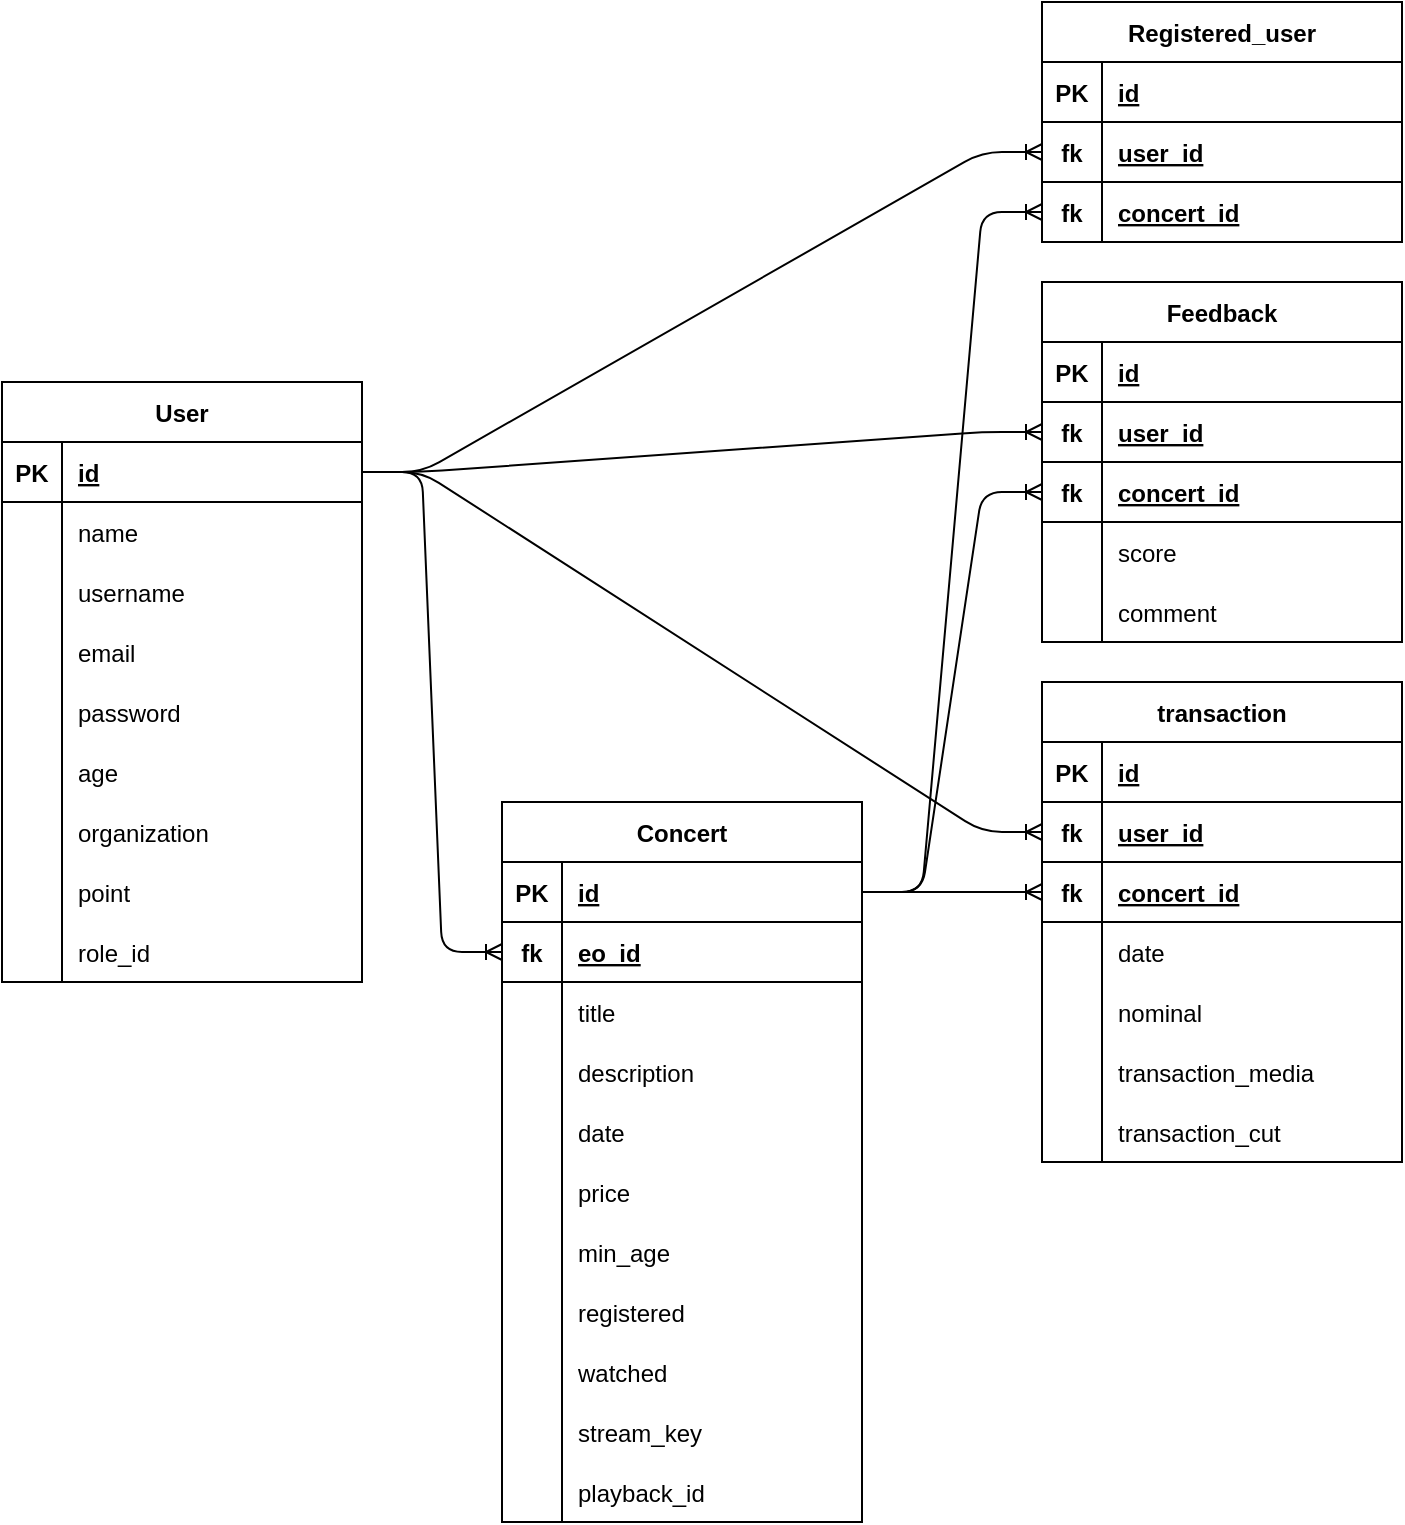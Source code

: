 <mxfile version="13.7.9" type="device"><diagram id="289aoKU1SkO0a2Dhedqb" name="Page-1"><mxGraphModel dx="868" dy="915" grid="1" gridSize="10" guides="1" tooltips="1" connect="1" arrows="1" fold="1" page="0" pageScale="1" pageWidth="850" pageHeight="1100" math="0" shadow="0"><root><mxCell id="0"/><mxCell id="1" parent="0"/><mxCell id="FfAV3dslwJQSL78X-hpX-55" style="edgeStyle=entityRelationEdgeStyle;orthogonalLoop=1;jettySize=auto;html=1;exitX=1;exitY=0.5;exitDx=0;exitDy=0;entryX=0;entryY=0.5;entryDx=0;entryDy=0;endArrow=ERoneToMany;fontSize=12;" parent="1" source="FfAV3dslwJQSL78X-hpX-2" target="FfAV3dslwJQSL78X-hpX-49" edge="1"><mxGeometry relative="1" as="geometry"/></mxCell><mxCell id="BCrbyeC83OzOymxAbKwZ-53" style="edgeStyle=entityRelationEdgeStyle;orthogonalLoop=1;jettySize=auto;html=1;exitX=1;exitY=0.5;exitDx=0;exitDy=0;entryX=0;entryY=0.5;entryDx=0;entryDy=0;endArrow=ERoneToMany;fontSize=12;" parent="1" source="FfAV3dslwJQSL78X-hpX-28" target="BCrbyeC83OzOymxAbKwZ-49" edge="1"><mxGeometry relative="1" as="geometry"/></mxCell><mxCell id="BCrbyeC83OzOymxAbKwZ-54" style="edgeStyle=entityRelationEdgeStyle;orthogonalLoop=1;jettySize=auto;html=1;exitX=1;exitY=0.5;exitDx=0;exitDy=0;entryX=0;entryY=0.5;entryDx=0;entryDy=0;endArrow=ERoneToMany;fontSize=12;" parent="1" source="FfAV3dslwJQSL78X-hpX-2" target="BCrbyeC83OzOymxAbKwZ-40" edge="1"><mxGeometry relative="1" as="geometry"/></mxCell><mxCell id="BCrbyeC83OzOymxAbKwZ-56" style="edgeStyle=entityRelationEdgeStyle;orthogonalLoop=1;jettySize=auto;html=1;exitX=1;exitY=0.5;exitDx=0;exitDy=0;entryX=0;entryY=0.5;entryDx=0;entryDy=0;endArrow=ERoneToMany;fontSize=12;" parent="1" source="FfAV3dslwJQSL78X-hpX-28" target="BCrbyeC83OzOymxAbKwZ-24" edge="1"><mxGeometry relative="1" as="geometry"/></mxCell><mxCell id="BCrbyeC83OzOymxAbKwZ-57" style="edgeStyle=entityRelationEdgeStyle;orthogonalLoop=1;jettySize=auto;html=1;exitX=1;exitY=0.5;exitDx=0;exitDy=0;entryX=0;entryY=0.5;entryDx=0;entryDy=0;endArrow=ERoneToMany;fontSize=12;" parent="1" source="FfAV3dslwJQSL78X-hpX-2" target="BCrbyeC83OzOymxAbKwZ-33" edge="1"><mxGeometry relative="1" as="geometry"/></mxCell><mxCell id="BCrbyeC83OzOymxAbKwZ-89" style="edgeStyle=entityRelationEdgeStyle;orthogonalLoop=1;jettySize=auto;html=1;exitX=1;exitY=0.5;exitDx=0;exitDy=0;entryX=0;entryY=0.5;entryDx=0;entryDy=0;endArrow=ERoneToMany;fontSize=12;" parent="1" source="FfAV3dslwJQSL78X-hpX-2" target="BCrbyeC83OzOymxAbKwZ-68" edge="1"><mxGeometry relative="1" as="geometry"/></mxCell><mxCell id="BCrbyeC83OzOymxAbKwZ-90" style="edgeStyle=entityRelationEdgeStyle;orthogonalLoop=1;jettySize=auto;html=1;exitX=1;exitY=0.5;exitDx=0;exitDy=0;entryX=0;entryY=0.5;entryDx=0;entryDy=0;endArrow=ERoneToMany;fontSize=12;" parent="1" source="FfAV3dslwJQSL78X-hpX-28" target="BCrbyeC83OzOymxAbKwZ-86" edge="1"><mxGeometry relative="1" as="geometry"/></mxCell><mxCell id="FfAV3dslwJQSL78X-hpX-1" value="User" style="shape=table;startSize=30;container=1;collapsible=1;childLayout=tableLayout;fixedRows=1;rowLines=0;fontStyle=1;align=center;resizeLast=1;" parent="1" vertex="1"><mxGeometry x="40" y="150" width="180" height="300" as="geometry"/></mxCell><mxCell id="FfAV3dslwJQSL78X-hpX-2" value="" style="shape=partialRectangle;collapsible=0;dropTarget=0;pointerEvents=0;fillColor=none;top=0;left=0;bottom=1;right=0;points=[[0,0.5],[1,0.5]];portConstraint=eastwest;" parent="FfAV3dslwJQSL78X-hpX-1" vertex="1"><mxGeometry y="30" width="180" height="30" as="geometry"/></mxCell><mxCell id="FfAV3dslwJQSL78X-hpX-3" value="PK" style="shape=partialRectangle;connectable=0;fillColor=none;top=0;left=0;bottom=0;right=0;fontStyle=1;overflow=hidden;" parent="FfAV3dslwJQSL78X-hpX-2" vertex="1"><mxGeometry width="30" height="30" as="geometry"/></mxCell><mxCell id="FfAV3dslwJQSL78X-hpX-4" value="id" style="shape=partialRectangle;connectable=0;fillColor=none;top=0;left=0;bottom=0;right=0;align=left;spacingLeft=6;fontStyle=5;overflow=hidden;" parent="FfAV3dslwJQSL78X-hpX-2" vertex="1"><mxGeometry x="30" width="150" height="30" as="geometry"/></mxCell><mxCell id="FfAV3dslwJQSL78X-hpX-5" value="" style="shape=partialRectangle;collapsible=0;dropTarget=0;pointerEvents=0;fillColor=none;top=0;left=0;bottom=0;right=0;points=[[0,0.5],[1,0.5]];portConstraint=eastwest;" parent="FfAV3dslwJQSL78X-hpX-1" vertex="1"><mxGeometry y="60" width="180" height="30" as="geometry"/></mxCell><mxCell id="FfAV3dslwJQSL78X-hpX-6" value="" style="shape=partialRectangle;connectable=0;fillColor=none;top=0;left=0;bottom=0;right=0;editable=1;overflow=hidden;" parent="FfAV3dslwJQSL78X-hpX-5" vertex="1"><mxGeometry width="30" height="30" as="geometry"/></mxCell><mxCell id="FfAV3dslwJQSL78X-hpX-7" value="name" style="shape=partialRectangle;connectable=0;fillColor=none;top=0;left=0;bottom=0;right=0;align=left;spacingLeft=6;overflow=hidden;" parent="FfAV3dslwJQSL78X-hpX-5" vertex="1"><mxGeometry x="30" width="150" height="30" as="geometry"/></mxCell><mxCell id="FfAV3dslwJQSL78X-hpX-15" value="" style="shape=partialRectangle;collapsible=0;dropTarget=0;pointerEvents=0;fillColor=none;top=0;left=0;bottom=0;right=0;points=[[0,0.5],[1,0.5]];portConstraint=eastwest;" parent="FfAV3dslwJQSL78X-hpX-1" vertex="1"><mxGeometry y="90" width="180" height="30" as="geometry"/></mxCell><mxCell id="FfAV3dslwJQSL78X-hpX-16" value="" style="shape=partialRectangle;connectable=0;fillColor=none;top=0;left=0;bottom=0;right=0;editable=1;overflow=hidden;" parent="FfAV3dslwJQSL78X-hpX-15" vertex="1"><mxGeometry width="30" height="30" as="geometry"/></mxCell><mxCell id="FfAV3dslwJQSL78X-hpX-17" value="username" style="shape=partialRectangle;connectable=0;fillColor=none;top=0;left=0;bottom=0;right=0;align=left;spacingLeft=6;overflow=hidden;" parent="FfAV3dslwJQSL78X-hpX-15" vertex="1"><mxGeometry x="30" width="150" height="30" as="geometry"/></mxCell><mxCell id="FfAV3dslwJQSL78X-hpX-18" value="" style="shape=partialRectangle;collapsible=0;dropTarget=0;pointerEvents=0;fillColor=none;top=0;left=0;bottom=0;right=0;points=[[0,0.5],[1,0.5]];portConstraint=eastwest;" parent="FfAV3dslwJQSL78X-hpX-1" vertex="1"><mxGeometry y="120" width="180" height="30" as="geometry"/></mxCell><mxCell id="FfAV3dslwJQSL78X-hpX-19" value="" style="shape=partialRectangle;connectable=0;fillColor=none;top=0;left=0;bottom=0;right=0;editable=1;overflow=hidden;" parent="FfAV3dslwJQSL78X-hpX-18" vertex="1"><mxGeometry width="30" height="30" as="geometry"/></mxCell><mxCell id="FfAV3dslwJQSL78X-hpX-20" value="email" style="shape=partialRectangle;connectable=0;fillColor=none;top=0;left=0;bottom=0;right=0;align=left;spacingLeft=6;overflow=hidden;" parent="FfAV3dslwJQSL78X-hpX-18" vertex="1"><mxGeometry x="30" width="150" height="30" as="geometry"/></mxCell><mxCell id="FfAV3dslwJQSL78X-hpX-21" value="" style="shape=partialRectangle;collapsible=0;dropTarget=0;pointerEvents=0;fillColor=none;top=0;left=0;bottom=0;right=0;points=[[0,0.5],[1,0.5]];portConstraint=eastwest;" parent="FfAV3dslwJQSL78X-hpX-1" vertex="1"><mxGeometry y="150" width="180" height="30" as="geometry"/></mxCell><mxCell id="FfAV3dslwJQSL78X-hpX-22" value="" style="shape=partialRectangle;connectable=0;fillColor=none;top=0;left=0;bottom=0;right=0;editable=1;overflow=hidden;" parent="FfAV3dslwJQSL78X-hpX-21" vertex="1"><mxGeometry width="30" height="30" as="geometry"/></mxCell><mxCell id="FfAV3dslwJQSL78X-hpX-23" value="password" style="shape=partialRectangle;connectable=0;fillColor=none;top=0;left=0;bottom=0;right=0;align=left;spacingLeft=6;overflow=hidden;" parent="FfAV3dslwJQSL78X-hpX-21" vertex="1"><mxGeometry x="30" width="150" height="30" as="geometry"/></mxCell><mxCell id="FfAV3dslwJQSL78X-hpX-24" value="" style="shape=partialRectangle;collapsible=0;dropTarget=0;pointerEvents=0;fillColor=none;top=0;left=0;bottom=0;right=0;points=[[0,0.5],[1,0.5]];portConstraint=eastwest;" parent="FfAV3dslwJQSL78X-hpX-1" vertex="1"><mxGeometry y="180" width="180" height="30" as="geometry"/></mxCell><mxCell id="FfAV3dslwJQSL78X-hpX-25" value="" style="shape=partialRectangle;connectable=0;fillColor=none;top=0;left=0;bottom=0;right=0;editable=1;overflow=hidden;" parent="FfAV3dslwJQSL78X-hpX-24" vertex="1"><mxGeometry width="30" height="30" as="geometry"/></mxCell><mxCell id="FfAV3dslwJQSL78X-hpX-26" value="age" style="shape=partialRectangle;connectable=0;fillColor=none;top=0;left=0;bottom=0;right=0;align=left;spacingLeft=6;overflow=hidden;" parent="FfAV3dslwJQSL78X-hpX-24" vertex="1"><mxGeometry x="30" width="150" height="30" as="geometry"/></mxCell><mxCell id="BCrbyeC83OzOymxAbKwZ-91" value="" style="shape=partialRectangle;collapsible=0;dropTarget=0;pointerEvents=0;fillColor=none;top=0;left=0;bottom=0;right=0;points=[[0,0.5],[1,0.5]];portConstraint=eastwest;" parent="FfAV3dslwJQSL78X-hpX-1" vertex="1"><mxGeometry y="210" width="180" height="30" as="geometry"/></mxCell><mxCell id="BCrbyeC83OzOymxAbKwZ-92" value="" style="shape=partialRectangle;connectable=0;fillColor=none;top=0;left=0;bottom=0;right=0;editable=1;overflow=hidden;" parent="BCrbyeC83OzOymxAbKwZ-91" vertex="1"><mxGeometry width="30" height="30" as="geometry"/></mxCell><mxCell id="BCrbyeC83OzOymxAbKwZ-93" value="organization" style="shape=partialRectangle;connectable=0;fillColor=none;top=0;left=0;bottom=0;right=0;align=left;spacingLeft=6;overflow=hidden;" parent="BCrbyeC83OzOymxAbKwZ-91" vertex="1"><mxGeometry x="30" width="150" height="30" as="geometry"/></mxCell><mxCell id="BCrbyeC83OzOymxAbKwZ-58" value="" style="shape=partialRectangle;collapsible=0;dropTarget=0;pointerEvents=0;fillColor=none;top=0;left=0;bottom=0;right=0;points=[[0,0.5],[1,0.5]];portConstraint=eastwest;" parent="FfAV3dslwJQSL78X-hpX-1" vertex="1"><mxGeometry y="240" width="180" height="30" as="geometry"/></mxCell><mxCell id="BCrbyeC83OzOymxAbKwZ-59" value="" style="shape=partialRectangle;connectable=0;fillColor=none;top=0;left=0;bottom=0;right=0;editable=1;overflow=hidden;" parent="BCrbyeC83OzOymxAbKwZ-58" vertex="1"><mxGeometry width="30" height="30" as="geometry"/></mxCell><mxCell id="BCrbyeC83OzOymxAbKwZ-60" value="point" style="shape=partialRectangle;connectable=0;fillColor=none;top=0;left=0;bottom=0;right=0;align=left;spacingLeft=6;overflow=hidden;" parent="BCrbyeC83OzOymxAbKwZ-58" vertex="1"><mxGeometry x="30" width="150" height="30" as="geometry"/></mxCell><mxCell id="FfAV3dslwJQSL78X-hpX-46" value="" style="shape=partialRectangle;collapsible=0;dropTarget=0;pointerEvents=0;fillColor=none;top=0;left=0;bottom=0;right=0;points=[[0,0.5],[1,0.5]];portConstraint=eastwest;" parent="FfAV3dslwJQSL78X-hpX-1" vertex="1"><mxGeometry y="270" width="180" height="30" as="geometry"/></mxCell><mxCell id="FfAV3dslwJQSL78X-hpX-47" value="" style="shape=partialRectangle;connectable=0;fillColor=none;top=0;left=0;bottom=0;right=0;editable=1;overflow=hidden;" parent="FfAV3dslwJQSL78X-hpX-46" vertex="1"><mxGeometry width="30" height="30" as="geometry"/></mxCell><mxCell id="FfAV3dslwJQSL78X-hpX-48" value="role_id" style="shape=partialRectangle;connectable=0;fillColor=none;top=0;left=0;bottom=0;right=0;align=left;spacingLeft=6;overflow=hidden;" parent="FfAV3dslwJQSL78X-hpX-46" vertex="1"><mxGeometry x="30" width="150" height="30" as="geometry"/></mxCell><mxCell id="FfAV3dslwJQSL78X-hpX-27" value="Concert" style="shape=table;startSize=30;container=1;collapsible=1;childLayout=tableLayout;fixedRows=1;rowLines=0;fontStyle=1;align=center;resizeLast=1;" parent="1" vertex="1"><mxGeometry x="290" y="360" width="180" height="360" as="geometry"/></mxCell><mxCell id="FfAV3dslwJQSL78X-hpX-28" value="" style="shape=partialRectangle;collapsible=0;dropTarget=0;pointerEvents=0;fillColor=none;top=0;left=0;bottom=1;right=0;points=[[0,0.5],[1,0.5]];portConstraint=eastwest;" parent="FfAV3dslwJQSL78X-hpX-27" vertex="1"><mxGeometry y="30" width="180" height="30" as="geometry"/></mxCell><mxCell id="FfAV3dslwJQSL78X-hpX-29" value="PK" style="shape=partialRectangle;connectable=0;fillColor=none;top=0;left=0;bottom=0;right=0;fontStyle=1;overflow=hidden;" parent="FfAV3dslwJQSL78X-hpX-28" vertex="1"><mxGeometry width="30" height="30" as="geometry"/></mxCell><mxCell id="FfAV3dslwJQSL78X-hpX-30" value="id" style="shape=partialRectangle;connectable=0;fillColor=none;top=0;left=0;bottom=0;right=0;align=left;spacingLeft=6;fontStyle=5;overflow=hidden;" parent="FfAV3dslwJQSL78X-hpX-28" vertex="1"><mxGeometry x="30" width="150" height="30" as="geometry"/></mxCell><mxCell id="FfAV3dslwJQSL78X-hpX-49" value="" style="shape=partialRectangle;collapsible=0;dropTarget=0;pointerEvents=0;fillColor=none;top=0;left=0;bottom=1;right=0;points=[[0,0.5],[1,0.5]];portConstraint=eastwest;" parent="FfAV3dslwJQSL78X-hpX-27" vertex="1"><mxGeometry y="60" width="180" height="30" as="geometry"/></mxCell><mxCell id="FfAV3dslwJQSL78X-hpX-50" value="fk" style="shape=partialRectangle;connectable=0;fillColor=none;top=0;left=0;bottom=0;right=0;fontStyle=1;overflow=hidden;" parent="FfAV3dslwJQSL78X-hpX-49" vertex="1"><mxGeometry width="30" height="30" as="geometry"/></mxCell><mxCell id="FfAV3dslwJQSL78X-hpX-51" value="eo_id" style="shape=partialRectangle;connectable=0;fillColor=none;top=0;left=0;bottom=0;right=0;align=left;spacingLeft=6;fontStyle=5;overflow=hidden;" parent="FfAV3dslwJQSL78X-hpX-49" vertex="1"><mxGeometry x="30" width="150" height="30" as="geometry"/></mxCell><mxCell id="FfAV3dslwJQSL78X-hpX-34" value="" style="shape=partialRectangle;collapsible=0;dropTarget=0;pointerEvents=0;fillColor=none;top=0;left=0;bottom=0;right=0;points=[[0,0.5],[1,0.5]];portConstraint=eastwest;" parent="FfAV3dslwJQSL78X-hpX-27" vertex="1"><mxGeometry y="90" width="180" height="30" as="geometry"/></mxCell><mxCell id="FfAV3dslwJQSL78X-hpX-35" value="" style="shape=partialRectangle;connectable=0;fillColor=none;top=0;left=0;bottom=0;right=0;editable=1;overflow=hidden;" parent="FfAV3dslwJQSL78X-hpX-34" vertex="1"><mxGeometry width="30" height="30" as="geometry"/></mxCell><mxCell id="FfAV3dslwJQSL78X-hpX-36" value="title" style="shape=partialRectangle;connectable=0;fillColor=none;top=0;left=0;bottom=0;right=0;align=left;spacingLeft=6;overflow=hidden;" parent="FfAV3dslwJQSL78X-hpX-34" vertex="1"><mxGeometry x="30" width="150" height="30" as="geometry"/></mxCell><mxCell id="FfAV3dslwJQSL78X-hpX-37" value="" style="shape=partialRectangle;collapsible=0;dropTarget=0;pointerEvents=0;fillColor=none;top=0;left=0;bottom=0;right=0;points=[[0,0.5],[1,0.5]];portConstraint=eastwest;" parent="FfAV3dslwJQSL78X-hpX-27" vertex="1"><mxGeometry y="120" width="180" height="30" as="geometry"/></mxCell><mxCell id="FfAV3dslwJQSL78X-hpX-38" value="" style="shape=partialRectangle;connectable=0;fillColor=none;top=0;left=0;bottom=0;right=0;editable=1;overflow=hidden;" parent="FfAV3dslwJQSL78X-hpX-37" vertex="1"><mxGeometry width="30" height="30" as="geometry"/></mxCell><mxCell id="FfAV3dslwJQSL78X-hpX-39" value="description" style="shape=partialRectangle;connectable=0;fillColor=none;top=0;left=0;bottom=0;right=0;align=left;spacingLeft=6;overflow=hidden;" parent="FfAV3dslwJQSL78X-hpX-37" vertex="1"><mxGeometry x="30" width="150" height="30" as="geometry"/></mxCell><mxCell id="FfAV3dslwJQSL78X-hpX-43" value="" style="shape=partialRectangle;collapsible=0;dropTarget=0;pointerEvents=0;fillColor=none;top=0;left=0;bottom=0;right=0;points=[[0,0.5],[1,0.5]];portConstraint=eastwest;" parent="FfAV3dslwJQSL78X-hpX-27" vertex="1"><mxGeometry y="150" width="180" height="30" as="geometry"/></mxCell><mxCell id="FfAV3dslwJQSL78X-hpX-44" value="" style="shape=partialRectangle;connectable=0;fillColor=none;top=0;left=0;bottom=0;right=0;editable=1;overflow=hidden;" parent="FfAV3dslwJQSL78X-hpX-43" vertex="1"><mxGeometry width="30" height="30" as="geometry"/></mxCell><mxCell id="FfAV3dslwJQSL78X-hpX-45" value="date" style="shape=partialRectangle;connectable=0;fillColor=none;top=0;left=0;bottom=0;right=0;align=left;spacingLeft=6;overflow=hidden;" parent="FfAV3dslwJQSL78X-hpX-43" vertex="1"><mxGeometry x="30" width="150" height="30" as="geometry"/></mxCell><mxCell id="FfAV3dslwJQSL78X-hpX-52" value="" style="shape=partialRectangle;collapsible=0;dropTarget=0;pointerEvents=0;fillColor=none;top=0;left=0;bottom=0;right=0;points=[[0,0.5],[1,0.5]];portConstraint=eastwest;" parent="FfAV3dslwJQSL78X-hpX-27" vertex="1"><mxGeometry y="180" width="180" height="30" as="geometry"/></mxCell><mxCell id="FfAV3dslwJQSL78X-hpX-53" value="" style="shape=partialRectangle;connectable=0;fillColor=none;top=0;left=0;bottom=0;right=0;editable=1;overflow=hidden;" parent="FfAV3dslwJQSL78X-hpX-52" vertex="1"><mxGeometry width="30" height="30" as="geometry"/></mxCell><mxCell id="FfAV3dslwJQSL78X-hpX-54" value="price" style="shape=partialRectangle;connectable=0;fillColor=none;top=0;left=0;bottom=0;right=0;align=left;spacingLeft=6;overflow=hidden;" parent="FfAV3dslwJQSL78X-hpX-52" vertex="1"><mxGeometry x="30" width="150" height="30" as="geometry"/></mxCell><mxCell id="BCrbyeC83OzOymxAbKwZ-61" value="" style="shape=partialRectangle;collapsible=0;dropTarget=0;pointerEvents=0;fillColor=none;top=0;left=0;bottom=0;right=0;points=[[0,0.5],[1,0.5]];portConstraint=eastwest;" parent="FfAV3dslwJQSL78X-hpX-27" vertex="1"><mxGeometry y="210" width="180" height="30" as="geometry"/></mxCell><mxCell id="BCrbyeC83OzOymxAbKwZ-62" value="" style="shape=partialRectangle;connectable=0;fillColor=none;top=0;left=0;bottom=0;right=0;editable=1;overflow=hidden;" parent="BCrbyeC83OzOymxAbKwZ-61" vertex="1"><mxGeometry width="30" height="30" as="geometry"/></mxCell><mxCell id="BCrbyeC83OzOymxAbKwZ-63" value="min_age" style="shape=partialRectangle;connectable=0;fillColor=none;top=0;left=0;bottom=0;right=0;align=left;spacingLeft=6;overflow=hidden;" parent="BCrbyeC83OzOymxAbKwZ-61" vertex="1"><mxGeometry x="30" width="150" height="30" as="geometry"/></mxCell><mxCell id="BCrbyeC83OzOymxAbKwZ-8" value="" style="shape=partialRectangle;collapsible=0;dropTarget=0;pointerEvents=0;fillColor=none;top=0;left=0;bottom=0;right=0;points=[[0,0.5],[1,0.5]];portConstraint=eastwest;" parent="FfAV3dslwJQSL78X-hpX-27" vertex="1"><mxGeometry y="240" width="180" height="30" as="geometry"/></mxCell><mxCell id="BCrbyeC83OzOymxAbKwZ-9" value="" style="shape=partialRectangle;connectable=0;fillColor=none;top=0;left=0;bottom=0;right=0;editable=1;overflow=hidden;" parent="BCrbyeC83OzOymxAbKwZ-8" vertex="1"><mxGeometry width="30" height="30" as="geometry"/></mxCell><mxCell id="BCrbyeC83OzOymxAbKwZ-10" value="registered" style="shape=partialRectangle;connectable=0;fillColor=none;top=0;left=0;bottom=0;right=0;align=left;spacingLeft=6;overflow=hidden;" parent="BCrbyeC83OzOymxAbKwZ-8" vertex="1"><mxGeometry x="30" width="150" height="30" as="geometry"/></mxCell><mxCell id="BCrbyeC83OzOymxAbKwZ-11" value="" style="shape=partialRectangle;collapsible=0;dropTarget=0;pointerEvents=0;fillColor=none;top=0;left=0;bottom=0;right=0;points=[[0,0.5],[1,0.5]];portConstraint=eastwest;" parent="FfAV3dslwJQSL78X-hpX-27" vertex="1"><mxGeometry y="270" width="180" height="30" as="geometry"/></mxCell><mxCell id="BCrbyeC83OzOymxAbKwZ-12" value="" style="shape=partialRectangle;connectable=0;fillColor=none;top=0;left=0;bottom=0;right=0;editable=1;overflow=hidden;" parent="BCrbyeC83OzOymxAbKwZ-11" vertex="1"><mxGeometry width="30" height="30" as="geometry"/></mxCell><mxCell id="BCrbyeC83OzOymxAbKwZ-13" value="watched" style="shape=partialRectangle;connectable=0;fillColor=none;top=0;left=0;bottom=0;right=0;align=left;spacingLeft=6;overflow=hidden;" parent="BCrbyeC83OzOymxAbKwZ-11" vertex="1"><mxGeometry x="30" width="150" height="30" as="geometry"/></mxCell><mxCell id="qLdjX1lJN4HqDeuk1J99-1" value="" style="shape=partialRectangle;collapsible=0;dropTarget=0;pointerEvents=0;fillColor=none;top=0;left=0;bottom=0;right=0;points=[[0,0.5],[1,0.5]];portConstraint=eastwest;" vertex="1" parent="FfAV3dslwJQSL78X-hpX-27"><mxGeometry y="300" width="180" height="30" as="geometry"/></mxCell><mxCell id="qLdjX1lJN4HqDeuk1J99-2" value="" style="shape=partialRectangle;connectable=0;fillColor=none;top=0;left=0;bottom=0;right=0;editable=1;overflow=hidden;" vertex="1" parent="qLdjX1lJN4HqDeuk1J99-1"><mxGeometry width="30" height="30" as="geometry"/></mxCell><mxCell id="qLdjX1lJN4HqDeuk1J99-3" value="stream_key" style="shape=partialRectangle;connectable=0;fillColor=none;top=0;left=0;bottom=0;right=0;align=left;spacingLeft=6;overflow=hidden;" vertex="1" parent="qLdjX1lJN4HqDeuk1J99-1"><mxGeometry x="30" width="150" height="30" as="geometry"/></mxCell><mxCell id="qLdjX1lJN4HqDeuk1J99-4" value="" style="shape=partialRectangle;collapsible=0;dropTarget=0;pointerEvents=0;fillColor=none;top=0;left=0;bottom=0;right=0;points=[[0,0.5],[1,0.5]];portConstraint=eastwest;" vertex="1" parent="FfAV3dslwJQSL78X-hpX-27"><mxGeometry y="330" width="180" height="30" as="geometry"/></mxCell><mxCell id="qLdjX1lJN4HqDeuk1J99-5" value="" style="shape=partialRectangle;connectable=0;fillColor=none;top=0;left=0;bottom=0;right=0;editable=1;overflow=hidden;" vertex="1" parent="qLdjX1lJN4HqDeuk1J99-4"><mxGeometry width="30" height="30" as="geometry"/></mxCell><mxCell id="qLdjX1lJN4HqDeuk1J99-6" value="playback_id" style="shape=partialRectangle;connectable=0;fillColor=none;top=0;left=0;bottom=0;right=0;align=left;spacingLeft=6;overflow=hidden;" vertex="1" parent="qLdjX1lJN4HqDeuk1J99-4"><mxGeometry x="30" width="150" height="30" as="geometry"/></mxCell><mxCell id="BCrbyeC83OzOymxAbKwZ-20" value="Feedback" style="shape=table;startSize=30;container=1;collapsible=1;childLayout=tableLayout;fixedRows=1;rowLines=0;fontStyle=1;align=center;resizeLast=1;" parent="1" vertex="1"><mxGeometry x="560" y="100" width="180" height="180" as="geometry"/></mxCell><mxCell id="BCrbyeC83OzOymxAbKwZ-21" value="" style="shape=partialRectangle;collapsible=0;dropTarget=0;pointerEvents=0;fillColor=none;top=0;left=0;bottom=1;right=0;points=[[0,0.5],[1,0.5]];portConstraint=eastwest;" parent="BCrbyeC83OzOymxAbKwZ-20" vertex="1"><mxGeometry y="30" width="180" height="30" as="geometry"/></mxCell><mxCell id="BCrbyeC83OzOymxAbKwZ-22" value="PK" style="shape=partialRectangle;connectable=0;fillColor=none;top=0;left=0;bottom=0;right=0;fontStyle=1;overflow=hidden;" parent="BCrbyeC83OzOymxAbKwZ-21" vertex="1"><mxGeometry width="30" height="30" as="geometry"/></mxCell><mxCell id="BCrbyeC83OzOymxAbKwZ-23" value="id" style="shape=partialRectangle;connectable=0;fillColor=none;top=0;left=0;bottom=0;right=0;align=left;spacingLeft=6;fontStyle=5;overflow=hidden;" parent="BCrbyeC83OzOymxAbKwZ-21" vertex="1"><mxGeometry x="30" width="150" height="30" as="geometry"/></mxCell><mxCell id="BCrbyeC83OzOymxAbKwZ-33" value="" style="shape=partialRectangle;collapsible=0;dropTarget=0;pointerEvents=0;fillColor=none;top=0;left=0;bottom=1;right=0;points=[[0,0.5],[1,0.5]];portConstraint=eastwest;" parent="BCrbyeC83OzOymxAbKwZ-20" vertex="1"><mxGeometry y="60" width="180" height="30" as="geometry"/></mxCell><mxCell id="BCrbyeC83OzOymxAbKwZ-34" value="fk" style="shape=partialRectangle;connectable=0;fillColor=none;top=0;left=0;bottom=0;right=0;fontStyle=1;overflow=hidden;" parent="BCrbyeC83OzOymxAbKwZ-33" vertex="1"><mxGeometry width="30" height="30" as="geometry"/></mxCell><mxCell id="BCrbyeC83OzOymxAbKwZ-35" value="user_id" style="shape=partialRectangle;connectable=0;fillColor=none;top=0;left=0;bottom=0;right=0;align=left;spacingLeft=6;fontStyle=5;overflow=hidden;" parent="BCrbyeC83OzOymxAbKwZ-33" vertex="1"><mxGeometry x="30" width="150" height="30" as="geometry"/></mxCell><mxCell id="BCrbyeC83OzOymxAbKwZ-24" value="" style="shape=partialRectangle;collapsible=0;dropTarget=0;pointerEvents=0;fillColor=none;top=0;left=0;bottom=1;right=0;points=[[0,0.5],[1,0.5]];portConstraint=eastwest;" parent="BCrbyeC83OzOymxAbKwZ-20" vertex="1"><mxGeometry y="90" width="180" height="30" as="geometry"/></mxCell><mxCell id="BCrbyeC83OzOymxAbKwZ-25" value="fk" style="shape=partialRectangle;connectable=0;fillColor=none;top=0;left=0;bottom=0;right=0;fontStyle=1;overflow=hidden;" parent="BCrbyeC83OzOymxAbKwZ-24" vertex="1"><mxGeometry width="30" height="30" as="geometry"/></mxCell><mxCell id="BCrbyeC83OzOymxAbKwZ-26" value="concert_id" style="shape=partialRectangle;connectable=0;fillColor=none;top=0;left=0;bottom=0;right=0;align=left;spacingLeft=6;fontStyle=5;overflow=hidden;" parent="BCrbyeC83OzOymxAbKwZ-24" vertex="1"><mxGeometry x="30" width="150" height="30" as="geometry"/></mxCell><mxCell id="BCrbyeC83OzOymxAbKwZ-27" value="" style="shape=partialRectangle;collapsible=0;dropTarget=0;pointerEvents=0;fillColor=none;top=0;left=0;bottom=0;right=0;points=[[0,0.5],[1,0.5]];portConstraint=eastwest;" parent="BCrbyeC83OzOymxAbKwZ-20" vertex="1"><mxGeometry y="120" width="180" height="30" as="geometry"/></mxCell><mxCell id="BCrbyeC83OzOymxAbKwZ-28" value="" style="shape=partialRectangle;connectable=0;fillColor=none;top=0;left=0;bottom=0;right=0;editable=1;overflow=hidden;" parent="BCrbyeC83OzOymxAbKwZ-27" vertex="1"><mxGeometry width="30" height="30" as="geometry"/></mxCell><mxCell id="BCrbyeC83OzOymxAbKwZ-29" value="score" style="shape=partialRectangle;connectable=0;fillColor=none;top=0;left=0;bottom=0;right=0;align=left;spacingLeft=6;overflow=hidden;" parent="BCrbyeC83OzOymxAbKwZ-27" vertex="1"><mxGeometry x="30" width="150" height="30" as="geometry"/></mxCell><mxCell id="BCrbyeC83OzOymxAbKwZ-30" value="" style="shape=partialRectangle;collapsible=0;dropTarget=0;pointerEvents=0;fillColor=none;top=0;left=0;bottom=0;right=0;points=[[0,0.5],[1,0.5]];portConstraint=eastwest;" parent="BCrbyeC83OzOymxAbKwZ-20" vertex="1"><mxGeometry y="150" width="180" height="30" as="geometry"/></mxCell><mxCell id="BCrbyeC83OzOymxAbKwZ-31" value="" style="shape=partialRectangle;connectable=0;fillColor=none;top=0;left=0;bottom=0;right=0;editable=1;overflow=hidden;" parent="BCrbyeC83OzOymxAbKwZ-30" vertex="1"><mxGeometry width="30" height="30" as="geometry"/></mxCell><mxCell id="BCrbyeC83OzOymxAbKwZ-32" value="comment" style="shape=partialRectangle;connectable=0;fillColor=none;top=0;left=0;bottom=0;right=0;align=left;spacingLeft=6;overflow=hidden;" parent="BCrbyeC83OzOymxAbKwZ-30" vertex="1"><mxGeometry x="30" width="150" height="30" as="geometry"/></mxCell><mxCell id="BCrbyeC83OzOymxAbKwZ-64" value="transaction" style="shape=table;startSize=30;container=1;collapsible=1;childLayout=tableLayout;fixedRows=1;rowLines=0;fontStyle=1;align=center;resizeLast=1;" parent="1" vertex="1"><mxGeometry x="560" y="300" width="180" height="240" as="geometry"/></mxCell><mxCell id="BCrbyeC83OzOymxAbKwZ-65" value="" style="shape=partialRectangle;collapsible=0;dropTarget=0;pointerEvents=0;fillColor=none;top=0;left=0;bottom=1;right=0;points=[[0,0.5],[1,0.5]];portConstraint=eastwest;" parent="BCrbyeC83OzOymxAbKwZ-64" vertex="1"><mxGeometry y="30" width="180" height="30" as="geometry"/></mxCell><mxCell id="BCrbyeC83OzOymxAbKwZ-66" value="PK" style="shape=partialRectangle;connectable=0;fillColor=none;top=0;left=0;bottom=0;right=0;fontStyle=1;overflow=hidden;" parent="BCrbyeC83OzOymxAbKwZ-65" vertex="1"><mxGeometry width="30" height="30" as="geometry"/></mxCell><mxCell id="BCrbyeC83OzOymxAbKwZ-67" value="id" style="shape=partialRectangle;connectable=0;fillColor=none;top=0;left=0;bottom=0;right=0;align=left;spacingLeft=6;fontStyle=5;overflow=hidden;" parent="BCrbyeC83OzOymxAbKwZ-65" vertex="1"><mxGeometry x="30" width="150" height="30" as="geometry"/></mxCell><mxCell id="BCrbyeC83OzOymxAbKwZ-68" value="" style="shape=partialRectangle;collapsible=0;dropTarget=0;pointerEvents=0;fillColor=none;top=0;left=0;bottom=1;right=0;points=[[0,0.5],[1,0.5]];portConstraint=eastwest;" parent="BCrbyeC83OzOymxAbKwZ-64" vertex="1"><mxGeometry y="60" width="180" height="30" as="geometry"/></mxCell><mxCell id="BCrbyeC83OzOymxAbKwZ-69" value="fk" style="shape=partialRectangle;connectable=0;fillColor=none;top=0;left=0;bottom=0;right=0;fontStyle=1;overflow=hidden;" parent="BCrbyeC83OzOymxAbKwZ-68" vertex="1"><mxGeometry width="30" height="30" as="geometry"/></mxCell><mxCell id="BCrbyeC83OzOymxAbKwZ-70" value="user_id" style="shape=partialRectangle;connectable=0;fillColor=none;top=0;left=0;bottom=0;right=0;align=left;spacingLeft=6;fontStyle=5;overflow=hidden;" parent="BCrbyeC83OzOymxAbKwZ-68" vertex="1"><mxGeometry x="30" width="150" height="30" as="geometry"/></mxCell><mxCell id="BCrbyeC83OzOymxAbKwZ-86" value="" style="shape=partialRectangle;collapsible=0;dropTarget=0;pointerEvents=0;fillColor=none;top=0;left=0;bottom=1;right=0;points=[[0,0.5],[1,0.5]];portConstraint=eastwest;" parent="BCrbyeC83OzOymxAbKwZ-64" vertex="1"><mxGeometry y="90" width="180" height="30" as="geometry"/></mxCell><mxCell id="BCrbyeC83OzOymxAbKwZ-87" value="fk" style="shape=partialRectangle;connectable=0;fillColor=none;top=0;left=0;bottom=0;right=0;fontStyle=1;overflow=hidden;" parent="BCrbyeC83OzOymxAbKwZ-86" vertex="1"><mxGeometry width="30" height="30" as="geometry"/></mxCell><mxCell id="BCrbyeC83OzOymxAbKwZ-88" value="concert_id" style="shape=partialRectangle;connectable=0;fillColor=none;top=0;left=0;bottom=0;right=0;align=left;spacingLeft=6;fontStyle=5;overflow=hidden;" parent="BCrbyeC83OzOymxAbKwZ-86" vertex="1"><mxGeometry x="30" width="150" height="30" as="geometry"/></mxCell><mxCell id="BCrbyeC83OzOymxAbKwZ-71" value="" style="shape=partialRectangle;collapsible=0;dropTarget=0;pointerEvents=0;fillColor=none;top=0;left=0;bottom=0;right=0;points=[[0,0.5],[1,0.5]];portConstraint=eastwest;" parent="BCrbyeC83OzOymxAbKwZ-64" vertex="1"><mxGeometry y="120" width="180" height="30" as="geometry"/></mxCell><mxCell id="BCrbyeC83OzOymxAbKwZ-72" value="" style="shape=partialRectangle;connectable=0;fillColor=none;top=0;left=0;bottom=0;right=0;editable=1;overflow=hidden;" parent="BCrbyeC83OzOymxAbKwZ-71" vertex="1"><mxGeometry width="30" height="30" as="geometry"/></mxCell><mxCell id="BCrbyeC83OzOymxAbKwZ-73" value="date" style="shape=partialRectangle;connectable=0;fillColor=none;top=0;left=0;bottom=0;right=0;align=left;spacingLeft=6;overflow=hidden;" parent="BCrbyeC83OzOymxAbKwZ-71" vertex="1"><mxGeometry x="30" width="150" height="30" as="geometry"/></mxCell><mxCell id="BCrbyeC83OzOymxAbKwZ-74" value="" style="shape=partialRectangle;collapsible=0;dropTarget=0;pointerEvents=0;fillColor=none;top=0;left=0;bottom=0;right=0;points=[[0,0.5],[1,0.5]];portConstraint=eastwest;" parent="BCrbyeC83OzOymxAbKwZ-64" vertex="1"><mxGeometry y="150" width="180" height="30" as="geometry"/></mxCell><mxCell id="BCrbyeC83OzOymxAbKwZ-75" value="" style="shape=partialRectangle;connectable=0;fillColor=none;top=0;left=0;bottom=0;right=0;editable=1;overflow=hidden;" parent="BCrbyeC83OzOymxAbKwZ-74" vertex="1"><mxGeometry width="30" height="30" as="geometry"/></mxCell><mxCell id="BCrbyeC83OzOymxAbKwZ-76" value="nominal" style="shape=partialRectangle;connectable=0;fillColor=none;top=0;left=0;bottom=0;right=0;align=left;spacingLeft=6;overflow=hidden;" parent="BCrbyeC83OzOymxAbKwZ-74" vertex="1"><mxGeometry x="30" width="150" height="30" as="geometry"/></mxCell><mxCell id="BCrbyeC83OzOymxAbKwZ-77" value="" style="shape=partialRectangle;collapsible=0;dropTarget=0;pointerEvents=0;fillColor=none;top=0;left=0;bottom=0;right=0;points=[[0,0.5],[1,0.5]];portConstraint=eastwest;" parent="BCrbyeC83OzOymxAbKwZ-64" vertex="1"><mxGeometry y="180" width="180" height="30" as="geometry"/></mxCell><mxCell id="BCrbyeC83OzOymxAbKwZ-78" value="" style="shape=partialRectangle;connectable=0;fillColor=none;top=0;left=0;bottom=0;right=0;editable=1;overflow=hidden;" parent="BCrbyeC83OzOymxAbKwZ-77" vertex="1"><mxGeometry width="30" height="30" as="geometry"/></mxCell><mxCell id="BCrbyeC83OzOymxAbKwZ-79" value="transaction_media" style="shape=partialRectangle;connectable=0;fillColor=none;top=0;left=0;bottom=0;right=0;align=left;spacingLeft=6;overflow=hidden;" parent="BCrbyeC83OzOymxAbKwZ-77" vertex="1"><mxGeometry x="30" width="150" height="30" as="geometry"/></mxCell><mxCell id="BCrbyeC83OzOymxAbKwZ-80" value="" style="shape=partialRectangle;collapsible=0;dropTarget=0;pointerEvents=0;fillColor=none;top=0;left=0;bottom=0;right=0;points=[[0,0.5],[1,0.5]];portConstraint=eastwest;" parent="BCrbyeC83OzOymxAbKwZ-64" vertex="1"><mxGeometry y="210" width="180" height="30" as="geometry"/></mxCell><mxCell id="BCrbyeC83OzOymxAbKwZ-81" value="" style="shape=partialRectangle;connectable=0;fillColor=none;top=0;left=0;bottom=0;right=0;editable=1;overflow=hidden;" parent="BCrbyeC83OzOymxAbKwZ-80" vertex="1"><mxGeometry width="30" height="30" as="geometry"/></mxCell><mxCell id="BCrbyeC83OzOymxAbKwZ-82" value="transaction_cut" style="shape=partialRectangle;connectable=0;fillColor=none;top=0;left=0;bottom=0;right=0;align=left;spacingLeft=6;overflow=hidden;" parent="BCrbyeC83OzOymxAbKwZ-80" vertex="1"><mxGeometry x="30" width="150" height="30" as="geometry"/></mxCell><mxCell id="BCrbyeC83OzOymxAbKwZ-36" value="Registered_user" style="shape=table;startSize=30;container=1;collapsible=1;childLayout=tableLayout;fixedRows=1;rowLines=0;fontStyle=1;align=center;resizeLast=1;" parent="1" vertex="1"><mxGeometry x="560" y="-40" width="180" height="120" as="geometry"/></mxCell><mxCell id="BCrbyeC83OzOymxAbKwZ-37" value="" style="shape=partialRectangle;collapsible=0;dropTarget=0;pointerEvents=0;fillColor=none;top=0;left=0;bottom=1;right=0;points=[[0,0.5],[1,0.5]];portConstraint=eastwest;" parent="BCrbyeC83OzOymxAbKwZ-36" vertex="1"><mxGeometry y="30" width="180" height="30" as="geometry"/></mxCell><mxCell id="BCrbyeC83OzOymxAbKwZ-38" value="PK" style="shape=partialRectangle;connectable=0;fillColor=none;top=0;left=0;bottom=0;right=0;fontStyle=1;overflow=hidden;" parent="BCrbyeC83OzOymxAbKwZ-37" vertex="1"><mxGeometry width="30" height="30" as="geometry"/></mxCell><mxCell id="BCrbyeC83OzOymxAbKwZ-39" value="id" style="shape=partialRectangle;connectable=0;fillColor=none;top=0;left=0;bottom=0;right=0;align=left;spacingLeft=6;fontStyle=5;overflow=hidden;" parent="BCrbyeC83OzOymxAbKwZ-37" vertex="1"><mxGeometry x="30" width="150" height="30" as="geometry"/></mxCell><mxCell id="BCrbyeC83OzOymxAbKwZ-40" value="" style="shape=partialRectangle;collapsible=0;dropTarget=0;pointerEvents=0;fillColor=none;top=0;left=0;bottom=1;right=0;points=[[0,0.5],[1,0.5]];portConstraint=eastwest;" parent="BCrbyeC83OzOymxAbKwZ-36" vertex="1"><mxGeometry y="60" width="180" height="30" as="geometry"/></mxCell><mxCell id="BCrbyeC83OzOymxAbKwZ-41" value="fk" style="shape=partialRectangle;connectable=0;fillColor=none;top=0;left=0;bottom=0;right=0;fontStyle=1;overflow=hidden;" parent="BCrbyeC83OzOymxAbKwZ-40" vertex="1"><mxGeometry width="30" height="30" as="geometry"/></mxCell><mxCell id="BCrbyeC83OzOymxAbKwZ-42" value="user_id" style="shape=partialRectangle;connectable=0;fillColor=none;top=0;left=0;bottom=0;right=0;align=left;spacingLeft=6;fontStyle=5;overflow=hidden;" parent="BCrbyeC83OzOymxAbKwZ-40" vertex="1"><mxGeometry x="30" width="150" height="30" as="geometry"/></mxCell><mxCell id="BCrbyeC83OzOymxAbKwZ-49" value="" style="shape=partialRectangle;collapsible=0;dropTarget=0;pointerEvents=0;fillColor=none;top=0;left=0;bottom=1;right=0;points=[[0,0.5],[1,0.5]];portConstraint=eastwest;" parent="BCrbyeC83OzOymxAbKwZ-36" vertex="1"><mxGeometry y="90" width="180" height="30" as="geometry"/></mxCell><mxCell id="BCrbyeC83OzOymxAbKwZ-50" value="fk" style="shape=partialRectangle;connectable=0;fillColor=none;top=0;left=0;bottom=0;right=0;fontStyle=1;overflow=hidden;" parent="BCrbyeC83OzOymxAbKwZ-49" vertex="1"><mxGeometry width="30" height="30" as="geometry"/></mxCell><mxCell id="BCrbyeC83OzOymxAbKwZ-51" value="concert_id" style="shape=partialRectangle;connectable=0;fillColor=none;top=0;left=0;bottom=0;right=0;align=left;spacingLeft=6;fontStyle=5;overflow=hidden;" parent="BCrbyeC83OzOymxAbKwZ-49" vertex="1"><mxGeometry x="30" width="150" height="30" as="geometry"/></mxCell></root></mxGraphModel></diagram></mxfile>